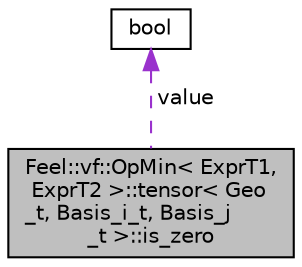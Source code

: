 digraph "Feel::vf::OpMin&lt; ExprT1, ExprT2 &gt;::tensor&lt; Geo_t, Basis_i_t, Basis_j_t &gt;::is_zero"
{
 // LATEX_PDF_SIZE
  edge [fontname="Helvetica",fontsize="10",labelfontname="Helvetica",labelfontsize="10"];
  node [fontname="Helvetica",fontsize="10",shape=record];
  Node1 [label="Feel::vf::OpMin\< ExprT1,\l ExprT2 \>::tensor\< Geo\l_t, Basis_i_t, Basis_j\l_t \>::is_zero",height=0.2,width=0.4,color="black", fillcolor="grey75", style="filled", fontcolor="black",tooltip=" "];
  Node2 -> Node1 [dir="back",color="darkorchid3",fontsize="10",style="dashed",label=" value" ,fontname="Helvetica"];
  Node2 [label="bool",height=0.2,width=0.4,color="black", fillcolor="white", style="filled",URL="$classbool.html",tooltip=" "];
}
